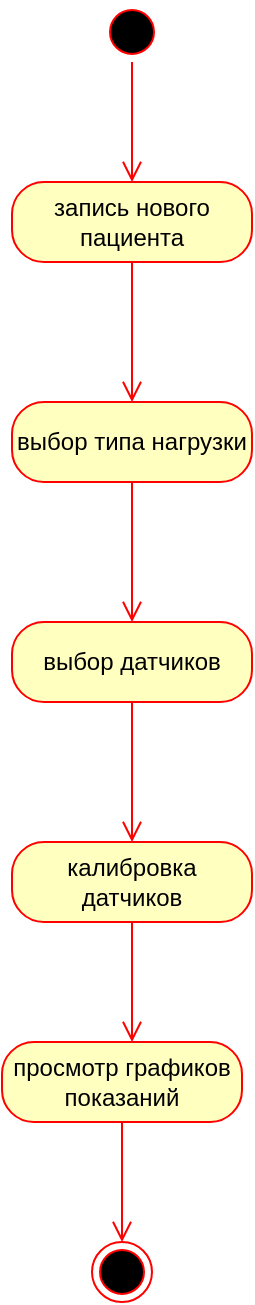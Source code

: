 <mxfile version="15.8.3" type="github">
  <diagram id="sot1KuiFBycxmprnFP8s" name="Page-1">
    <mxGraphModel dx="782" dy="507" grid="1" gridSize="10" guides="1" tooltips="1" connect="1" arrows="1" fold="1" page="1" pageScale="1" pageWidth="827" pageHeight="1169" math="0" shadow="0">
      <root>
        <mxCell id="0" />
        <mxCell id="1" parent="0" />
        <mxCell id="3WIIlxIe4OS6GA8gVn10-1" value="" style="ellipse;html=1;shape=startState;fillColor=#000000;strokeColor=#ff0000;" vertex="1" parent="1">
          <mxGeometry x="370" y="40" width="30" height="30" as="geometry" />
        </mxCell>
        <mxCell id="3WIIlxIe4OS6GA8gVn10-2" value="" style="edgeStyle=orthogonalEdgeStyle;html=1;verticalAlign=bottom;endArrow=open;endSize=8;strokeColor=#ff0000;rounded=0;" edge="1" source="3WIIlxIe4OS6GA8gVn10-1" parent="1">
          <mxGeometry relative="1" as="geometry">
            <mxPoint x="385" y="130" as="targetPoint" />
          </mxGeometry>
        </mxCell>
        <mxCell id="3WIIlxIe4OS6GA8gVn10-3" value="запись нового пациента" style="rounded=1;whiteSpace=wrap;html=1;arcSize=40;fontColor=#000000;fillColor=#ffffc0;strokeColor=#ff0000;" vertex="1" parent="1">
          <mxGeometry x="325" y="130" width="120" height="40" as="geometry" />
        </mxCell>
        <mxCell id="3WIIlxIe4OS6GA8gVn10-4" value="" style="edgeStyle=orthogonalEdgeStyle;html=1;verticalAlign=bottom;endArrow=open;endSize=8;strokeColor=#ff0000;rounded=0;" edge="1" source="3WIIlxIe4OS6GA8gVn10-3" parent="1">
          <mxGeometry relative="1" as="geometry">
            <mxPoint x="385" y="240" as="targetPoint" />
          </mxGeometry>
        </mxCell>
        <mxCell id="3WIIlxIe4OS6GA8gVn10-5" value="выбор типа нагрузки" style="rounded=1;whiteSpace=wrap;html=1;arcSize=40;fontColor=#000000;fillColor=#ffffc0;strokeColor=#ff0000;" vertex="1" parent="1">
          <mxGeometry x="325" y="240" width="120" height="40" as="geometry" />
        </mxCell>
        <mxCell id="3WIIlxIe4OS6GA8gVn10-6" value="" style="edgeStyle=orthogonalEdgeStyle;html=1;verticalAlign=bottom;endArrow=open;endSize=8;strokeColor=#ff0000;rounded=0;" edge="1" source="3WIIlxIe4OS6GA8gVn10-5" parent="1">
          <mxGeometry relative="1" as="geometry">
            <mxPoint x="385" y="350" as="targetPoint" />
          </mxGeometry>
        </mxCell>
        <mxCell id="3WIIlxIe4OS6GA8gVn10-7" value="выбор датчиков" style="rounded=1;whiteSpace=wrap;html=1;arcSize=40;fontColor=#000000;fillColor=#ffffc0;strokeColor=#ff0000;" vertex="1" parent="1">
          <mxGeometry x="325" y="350" width="120" height="40" as="geometry" />
        </mxCell>
        <mxCell id="3WIIlxIe4OS6GA8gVn10-8" value="" style="edgeStyle=orthogonalEdgeStyle;html=1;verticalAlign=bottom;endArrow=open;endSize=8;strokeColor=#ff0000;rounded=0;" edge="1" source="3WIIlxIe4OS6GA8gVn10-7" parent="1">
          <mxGeometry relative="1" as="geometry">
            <mxPoint x="385" y="460" as="targetPoint" />
          </mxGeometry>
        </mxCell>
        <mxCell id="3WIIlxIe4OS6GA8gVn10-9" value="калибровка датчиков" style="rounded=1;whiteSpace=wrap;html=1;arcSize=40;fontColor=#000000;fillColor=#ffffc0;strokeColor=#ff0000;" vertex="1" parent="1">
          <mxGeometry x="325" y="460" width="120" height="40" as="geometry" />
        </mxCell>
        <mxCell id="3WIIlxIe4OS6GA8gVn10-10" value="" style="edgeStyle=orthogonalEdgeStyle;html=1;verticalAlign=bottom;endArrow=open;endSize=8;strokeColor=#ff0000;rounded=0;" edge="1" source="3WIIlxIe4OS6GA8gVn10-9" parent="1">
          <mxGeometry relative="1" as="geometry">
            <mxPoint x="385" y="560" as="targetPoint" />
          </mxGeometry>
        </mxCell>
        <mxCell id="3WIIlxIe4OS6GA8gVn10-11" value="просмотр графиков показаний" style="rounded=1;whiteSpace=wrap;html=1;arcSize=40;fontColor=#000000;fillColor=#ffffc0;strokeColor=#ff0000;" vertex="1" parent="1">
          <mxGeometry x="320" y="560" width="120" height="40" as="geometry" />
        </mxCell>
        <mxCell id="3WIIlxIe4OS6GA8gVn10-12" value="" style="edgeStyle=orthogonalEdgeStyle;html=1;verticalAlign=bottom;endArrow=open;endSize=8;strokeColor=#ff0000;rounded=0;" edge="1" source="3WIIlxIe4OS6GA8gVn10-11" parent="1">
          <mxGeometry relative="1" as="geometry">
            <mxPoint x="380" y="660" as="targetPoint" />
          </mxGeometry>
        </mxCell>
        <mxCell id="3WIIlxIe4OS6GA8gVn10-13" value="" style="ellipse;html=1;shape=endState;fillColor=#000000;strokeColor=#ff0000;" vertex="1" parent="1">
          <mxGeometry x="365" y="660" width="30" height="30" as="geometry" />
        </mxCell>
      </root>
    </mxGraphModel>
  </diagram>
</mxfile>
